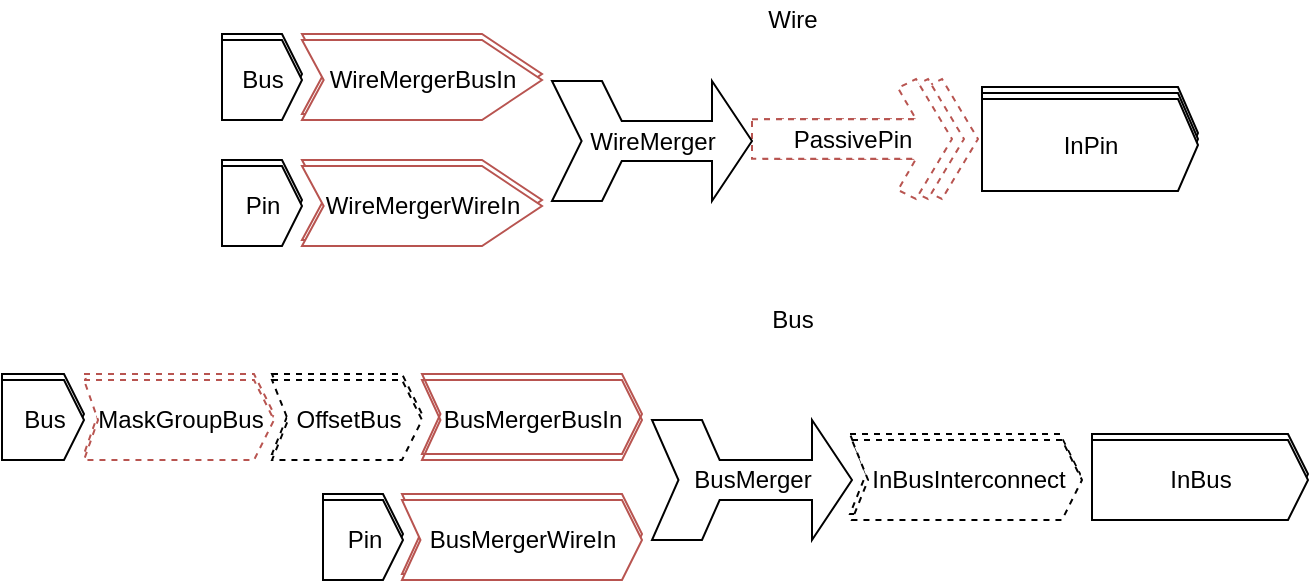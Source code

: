 <mxfile version="16.4.0" type="device"><diagram name="Page-1" id="9f46799a-70d6-7492-0946-bef42562c5a5"><mxGraphModel dx="760" dy="597" grid="1" gridSize="10" guides="1" tooltips="1" connect="1" arrows="1" fold="1" page="1" pageScale="1" pageWidth="1100" pageHeight="850" background="none" math="0" shadow="0"><root><mxCell id="0"/><mxCell id="1" parent="0"/><mxCell id="k4Qu2-bRKKNyBZ0LjJf_-4" value="" style="html=1;shadow=0;dashed=0;align=center;verticalAlign=middle;shape=mxgraph.arrows2.arrow;dy=0;dx=10;notch=9.23;strokeColor=#B85450;" parent="1" vertex="1"><mxGeometry x="270" y="287" width="110" height="40" as="geometry"/></mxCell><mxCell id="k4Qu2-bRKKNyBZ0LjJf_-2" value="" style="html=1;shadow=0;dashed=0;align=center;verticalAlign=middle;shape=mxgraph.arrows2.arrow;dy=0;dx=30;notch=10.83;strokeColor=#B85450;" parent="1" vertex="1"><mxGeometry x="210" y="180" width="120" height="40" as="geometry"/></mxCell><mxCell id="H4s7UgSChS33hDGOSGxH-12" value="" style="html=1;shadow=0;dashed=0;align=center;verticalAlign=middle;shape=mxgraph.arrows2.arrow;dy=0;dx=10;notch=0;" parent="1" vertex="1"><mxGeometry x="605" y="317" width="108" height="40" as="geometry"/></mxCell><mxCell id="H4s7UgSChS33hDGOSGxH-10" value="" style="html=1;shadow=0;dashed=1;align=center;verticalAlign=middle;shape=mxgraph.arrows2.arrow;dy=0;dx=10;notch=8.03;" parent="1" vertex="1"><mxGeometry x="484" y="317" width="115" height="40" as="geometry"/></mxCell><mxCell id="H4s7UgSChS33hDGOSGxH-8" value="" style="html=1;shadow=0;dashed=0;align=center;verticalAlign=middle;shape=mxgraph.arrows2.arrow;dy=0;dx=10;notch=9.23;strokeColor=#B85450;" parent="1" vertex="1"><mxGeometry x="260" y="347" width="120" height="40" as="geometry"/></mxCell><mxCell id="H4s7UgSChS33hDGOSGxH-3" value="" style="html=1;shadow=0;dashed=0;align=center;verticalAlign=middle;shape=mxgraph.arrows2.arrow;dy=0;dx=10;notch=0;" parent="1" vertex="1"><mxGeometry x="60" y="287" width="41" height="40" as="geometry"/></mxCell><mxCell id="H4s7UgSChS33hDGOSGxH-4" value="" style="html=1;shadow=0;dashed=1;align=center;verticalAlign=middle;shape=mxgraph.arrows2.arrow;dy=0;dx=10;notch=7.02;strokeColor=#B85450;" parent="1" vertex="1"><mxGeometry x="101" y="287" width="95" height="40" as="geometry"/></mxCell><mxCell id="H4s7UgSChS33hDGOSGxH-5" value="" style="html=1;shadow=0;dashed=1;align=center;verticalAlign=middle;shape=mxgraph.arrows2.arrow;dy=0;dx=10;notch=8.03;" parent="1" vertex="1"><mxGeometry x="195" y="287" width="75" height="40" as="geometry"/></mxCell><mxCell id="H4s7UgSChS33hDGOSGxH-1" value="" style="html=1;shadow=0;dashed=0;align=center;verticalAlign=middle;shape=mxgraph.arrows2.arrow;dy=0;dx=10;notch=0;" parent="1" vertex="1"><mxGeometry x="170" y="117" width="40" height="40" as="geometry"/></mxCell><mxCell id="H4s7UgSChS33hDGOSGxH-2" value="" style="html=1;shadow=0;dashed=0;align=center;verticalAlign=middle;shape=mxgraph.arrows2.arrow;dy=0;dx=30;notch=10.83;strokeColor=#B85450;" parent="1" vertex="1"><mxGeometry x="210" y="117" width="120" height="40" as="geometry"/></mxCell><mxCell id="OFJJjoqtWfeVg2G3axtv-24" value="" style="html=1;shadow=0;dashed=1;align=center;verticalAlign=middle;shape=mxgraph.arrows2.sharpArrow2;dy1=0.67;dx1=18;dx2=18;dy3=0.15;dx3=27;notch=0;strokeColor=#B85450;" parent="1" vertex="1"><mxGeometry x="448" y="139.5" width="100" height="60" as="geometry"/></mxCell><mxCell id="OFJJjoqtWfeVg2G3axtv-23" value="" style="html=1;shadow=0;dashed=1;align=center;verticalAlign=middle;shape=mxgraph.arrows2.sharpArrow2;dy1=0.67;dx1=18;dx2=18;dy3=0.15;dx3=27;notch=0;strokeColor=#B85450;" parent="1" vertex="1"><mxGeometry x="441" y="139.5" width="100" height="60" as="geometry"/></mxCell><mxCell id="OFJJjoqtWfeVg2G3axtv-14" value="" style="html=1;shadow=0;dashed=0;align=center;verticalAlign=middle;shape=mxgraph.arrows2.arrow;dy=0;dx=10;notch=0;" parent="1" vertex="1"><mxGeometry x="170" y="180" width="40" height="40" as="geometry"/></mxCell><mxCell id="OFJJjoqtWfeVg2G3axtv-11" value="PassivePin" style="html=1;shadow=0;dashed=1;align=center;verticalAlign=middle;shape=mxgraph.arrows2.sharpArrow2;dy1=0.67;dx1=18;dx2=18;dy3=0.15;dx3=27;notch=0;strokeColor=#B85450;" parent="1" vertex="1"><mxGeometry x="435" y="139.5" width="100" height="60" as="geometry"/></mxCell><mxCell id="OFJJjoqtWfeVg2G3axtv-6" value="&lt;div style=&quot;background-color: #ffffff ; color: #080808&quot;&gt;&lt;pre style=&quot;font-family: &amp;#34;lucida console&amp;#34; , monospace ; font-size: 9 8pt&quot;&gt;&lt;br&gt;&lt;/pre&gt;&lt;/div&gt;" style="html=1;shadow=0;dashed=0;align=center;verticalAlign=middle;shape=mxgraph.arrows2.arrow;dy=0;dx=10;notch=0;" parent="1" vertex="1"><mxGeometry x="550" y="143.5" width="108" height="46" as="geometry"/></mxCell><mxCell id="OFJJjoqtWfeVg2G3axtv-3" value="Pin" style="html=1;shadow=0;dashed=0;align=center;verticalAlign=middle;shape=mxgraph.arrows2.arrow;dy=0;dx=10;notch=0;" parent="1" vertex="1"><mxGeometry x="170" y="183" width="40" height="40" as="geometry"/></mxCell><mxCell id="OFJJjoqtWfeVg2G3axtv-9" value="&lt;div style=&quot;background-color: #ffffff ; color: #080808&quot;&gt;&lt;pre style=&quot;font-family: &amp;#34;lucida console&amp;#34; , monospace ; font-size: 9 8pt&quot;&gt;&lt;br&gt;&lt;/pre&gt;&lt;/div&gt;" style="html=1;shadow=0;dashed=0;align=center;verticalAlign=middle;shape=mxgraph.arrows2.arrow;dy=0;dx=10;notch=0;" parent="1" vertex="1"><mxGeometry x="550" y="146.5" width="108" height="46" as="geometry"/></mxCell><mxCell id="OFJJjoqtWfeVg2G3axtv-5" value="InPin" style="html=1;shadow=0;dashed=0;align=center;verticalAlign=middle;shape=mxgraph.arrows2.arrow;dy=0;dx=10;notch=0;" parent="1" vertex="1"><mxGeometry x="550" y="149.5" width="108" height="46" as="geometry"/></mxCell><mxCell id="OFJJjoqtWfeVg2G3axtv-16" value="Wire" style="text;html=1;align=center;verticalAlign=middle;resizable=0;points=[];autosize=1;strokeColor=none;fillColor=none;" parent="1" vertex="1"><mxGeometry x="435" y="100" width="40" height="20" as="geometry"/></mxCell><mxCell id="OFJJjoqtWfeVg2G3axtv-17" value="Bus" style="text;html=1;align=center;verticalAlign=middle;resizable=0;points=[];autosize=1;strokeColor=none;fillColor=none;" parent="1" vertex="1"><mxGeometry x="435" y="250" width="40" height="20" as="geometry"/></mxCell><mxCell id="OFJJjoqtWfeVg2G3axtv-18" value="Bus" style="html=1;shadow=0;dashed=0;align=center;verticalAlign=middle;shape=mxgraph.arrows2.arrow;dy=0;dx=10;notch=0;" parent="1" vertex="1"><mxGeometry x="170" y="120" width="40" height="40" as="geometry"/></mxCell><mxCell id="OFJJjoqtWfeVg2G3axtv-19" value="WireMergerBusIn" style="html=1;shadow=0;dashed=0;align=center;verticalAlign=middle;shape=mxgraph.arrows2.arrow;dy=0;dx=30;notch=10.83;strokeColor=#B85450;" parent="1" vertex="1"><mxGeometry x="210" y="120" width="120" height="40" as="geometry"/></mxCell><mxCell id="OFJJjoqtWfeVg2G3axtv-20" value="WireMerger" style="html=1;shadow=0;dashed=0;align=center;verticalAlign=middle;shape=mxgraph.arrows2.tailedNotchedArrow;dy1=10;dx1=20;notch=14.81;arrowHead=20;dx2=25;dy2=30;" parent="1" vertex="1"><mxGeometry x="335" y="140.5" width="100" height="60" as="geometry"/></mxCell><mxCell id="OFJJjoqtWfeVg2G3axtv-21" value="Bus" style="html=1;shadow=0;dashed=0;align=center;verticalAlign=middle;shape=mxgraph.arrows2.arrow;dy=0;dx=10;notch=0;" parent="1" vertex="1"><mxGeometry x="60" y="290" width="41" height="40" as="geometry"/></mxCell><mxCell id="OFJJjoqtWfeVg2G3axtv-22" value="BusMerger" style="html=1;shadow=0;dashed=0;align=center;verticalAlign=middle;shape=mxgraph.arrows2.tailedNotchedArrow;dy1=10;dx1=20;notch=13.24;arrowHead=20;dx2=25;dy2=30;" parent="1" vertex="1"><mxGeometry x="385" y="310" width="100" height="60" as="geometry"/></mxCell><mxCell id="OFJJjoqtWfeVg2G3axtv-25" value="MaskGroupBus" style="html=1;shadow=0;dashed=1;align=center;verticalAlign=middle;shape=mxgraph.arrows2.arrow;dy=0;dx=10;notch=7.02;strokeColor=#B85450;" parent="1" vertex="1"><mxGeometry x="101" y="290" width="95" height="40" as="geometry"/></mxCell><mxCell id="OFJJjoqtWfeVg2G3axtv-29" value="OffsetBus" style="html=1;shadow=0;dashed=1;align=center;verticalAlign=middle;shape=mxgraph.arrows2.arrow;dy=0;dx=10;notch=8.03;" parent="1" vertex="1"><mxGeometry x="195" y="290" width="75" height="40" as="geometry"/></mxCell><mxCell id="OFJJjoqtWfeVg2G3axtv-30" value="BusMergerWireIn" style="html=1;shadow=0;dashed=0;align=center;verticalAlign=middle;shape=mxgraph.arrows2.arrow;dy=0;dx=10;notch=9.23;strokeColor=#B85450;" parent="1" vertex="1"><mxGeometry x="260" y="350" width="120" height="40" as="geometry"/></mxCell><mxCell id="OFJJjoqtWfeVg2G3axtv-37" value="InBusInterconnect" style="html=1;shadow=0;dashed=1;align=center;verticalAlign=middle;shape=mxgraph.arrows2.arrow;dy=0;dx=10;notch=8.03;" parent="1" vertex="1"><mxGeometry x="485" y="320" width="115" height="40" as="geometry"/></mxCell><mxCell id="OFJJjoqtWfeVg2G3axtv-38" value="InBus" style="html=1;shadow=0;dashed=0;align=center;verticalAlign=middle;shape=mxgraph.arrows2.arrow;dy=0;dx=10;notch=0;" parent="1" vertex="1"><mxGeometry x="605" y="320" width="108" height="40" as="geometry"/></mxCell><mxCell id="k4Qu2-bRKKNyBZ0LjJf_-1" value="WireMergerWireIn" style="html=1;shadow=0;dashed=0;align=center;verticalAlign=middle;shape=mxgraph.arrows2.arrow;dy=0;dx=30;notch=10.83;strokeColor=#B85450;" parent="1" vertex="1"><mxGeometry x="210" y="183" width="120" height="40" as="geometry"/></mxCell><mxCell id="k4Qu2-bRKKNyBZ0LjJf_-3" value="BusMergerBusIn" style="html=1;shadow=0;dashed=0;align=center;verticalAlign=middle;shape=mxgraph.arrows2.arrow;dy=0;dx=10;notch=9.23;fillColor=none;strokeColor=#B85450;" parent="1" vertex="1"><mxGeometry x="270" y="290" width="110" height="40" as="geometry"/></mxCell><mxCell id="k4Qu2-bRKKNyBZ0LjJf_-5" value="" style="html=1;shadow=0;dashed=0;align=center;verticalAlign=middle;shape=mxgraph.arrows2.arrow;dy=0;dx=10;notch=0;" parent="1" vertex="1"><mxGeometry x="220.5" y="347" width="40" height="40" as="geometry"/></mxCell><mxCell id="k4Qu2-bRKKNyBZ0LjJf_-6" value="Pin" style="html=1;shadow=0;dashed=0;align=center;verticalAlign=middle;shape=mxgraph.arrows2.arrow;dy=0;dx=10;notch=0;" parent="1" vertex="1"><mxGeometry x="220.5" y="350" width="40" height="40" as="geometry"/></mxCell></root></mxGraphModel></diagram></mxfile>